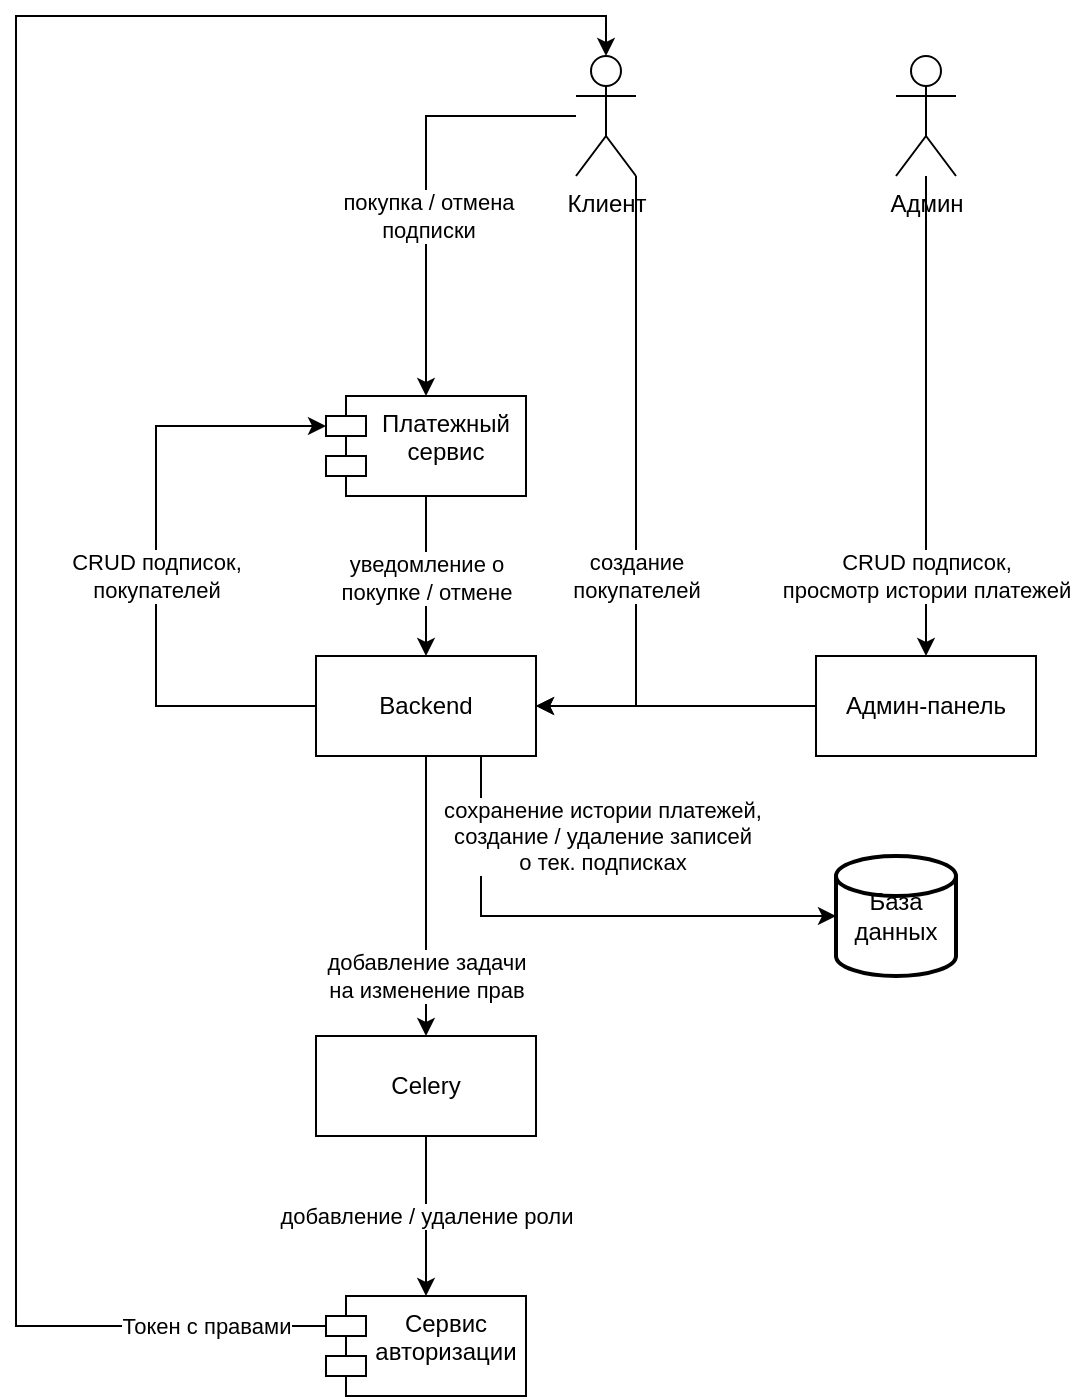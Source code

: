 <mxfile version="21.0.6" type="device"><diagram name="Страница 1" id="AZ3gI37RZLUfPmMthPtt"><mxGraphModel dx="1050" dy="669" grid="1" gridSize="10" guides="1" tooltips="1" connect="1" arrows="1" fold="1" page="1" pageScale="1" pageWidth="827" pageHeight="1169" math="0" shadow="0"><root><mxCell id="0"/><mxCell id="1" parent="0"/><mxCell id="bAu7Q68UURteh1kaRFH_-5" value="" style="edgeStyle=orthogonalEdgeStyle;rounded=0;orthogonalLoop=1;jettySize=auto;html=1;" edge="1" parent="1" source="bAu7Q68UURteh1kaRFH_-1" target="bAu7Q68UURteh1kaRFH_-4"><mxGeometry relative="1" as="geometry"/></mxCell><mxCell id="bAu7Q68UURteh1kaRFH_-8" value="покупка / отмена&lt;br&gt;подписки" style="edgeLabel;html=1;align=center;verticalAlign=middle;resizable=0;points=[];" vertex="1" connectable="0" parent="bAu7Q68UURteh1kaRFH_-5"><mxGeometry x="0.16" y="1" relative="1" as="geometry"><mxPoint as="offset"/></mxGeometry></mxCell><mxCell id="bAu7Q68UURteh1kaRFH_-14" style="edgeStyle=orthogonalEdgeStyle;rounded=0;orthogonalLoop=1;jettySize=auto;html=1;entryX=1;entryY=0.5;entryDx=0;entryDy=0;exitX=1;exitY=1;exitDx=0;exitDy=0;exitPerimeter=0;" edge="1" parent="1" source="bAu7Q68UURteh1kaRFH_-1" target="bAu7Q68UURteh1kaRFH_-9"><mxGeometry relative="1" as="geometry"><mxPoint x="355" y="100" as="sourcePoint"/></mxGeometry></mxCell><mxCell id="bAu7Q68UURteh1kaRFH_-15" value="создание&lt;br&gt;покупателей" style="edgeLabel;html=1;align=center;verticalAlign=middle;resizable=0;points=[];" vertex="1" connectable="0" parent="bAu7Q68UURteh1kaRFH_-14"><mxGeometry x="0.239" relative="1" as="geometry"><mxPoint y="5" as="offset"/></mxGeometry></mxCell><mxCell id="bAu7Q68UURteh1kaRFH_-1" value="Клиент" style="shape=umlActor;verticalLabelPosition=bottom;verticalAlign=top;html=1;outlineConnect=0;" vertex="1" parent="1"><mxGeometry x="320" y="30" width="30" height="60" as="geometry"/></mxCell><mxCell id="bAu7Q68UURteh1kaRFH_-17" value="" style="edgeStyle=orthogonalEdgeStyle;rounded=0;orthogonalLoop=1;jettySize=auto;html=1;" edge="1" parent="1" source="bAu7Q68UURteh1kaRFH_-3" target="bAu7Q68UURteh1kaRFH_-16"><mxGeometry relative="1" as="geometry"/></mxCell><mxCell id="bAu7Q68UURteh1kaRFH_-18" value="CRUD подписок,&lt;br&gt;просмотр истории платежей" style="edgeLabel;html=1;align=center;verticalAlign=middle;resizable=0;points=[];" vertex="1" connectable="0" parent="bAu7Q68UURteh1kaRFH_-17"><mxGeometry x="0.268" relative="1" as="geometry"><mxPoint y="48" as="offset"/></mxGeometry></mxCell><mxCell id="bAu7Q68UURteh1kaRFH_-3" value="Админ" style="shape=umlActor;verticalLabelPosition=bottom;verticalAlign=top;html=1;outlineConnect=0;" vertex="1" parent="1"><mxGeometry x="480" y="30" width="30" height="60" as="geometry"/></mxCell><mxCell id="bAu7Q68UURteh1kaRFH_-10" value="" style="edgeStyle=orthogonalEdgeStyle;rounded=0;orthogonalLoop=1;jettySize=auto;html=1;" edge="1" parent="1" source="bAu7Q68UURteh1kaRFH_-4" target="bAu7Q68UURteh1kaRFH_-9"><mxGeometry relative="1" as="geometry"><Array as="points"><mxPoint x="245" y="300"/><mxPoint x="245" y="300"/></Array></mxGeometry></mxCell><mxCell id="bAu7Q68UURteh1kaRFH_-11" value="уведомление о&lt;br&gt;покупке / отмене" style="edgeLabel;html=1;align=center;verticalAlign=middle;resizable=0;points=[];" vertex="1" connectable="0" parent="bAu7Q68UURteh1kaRFH_-10"><mxGeometry x="0.235" y="-1" relative="1" as="geometry"><mxPoint x="1" y="-9" as="offset"/></mxGeometry></mxCell><mxCell id="bAu7Q68UURteh1kaRFH_-4" value="Платежный сервис" style="shape=module;align=left;spacingLeft=20;align=center;verticalAlign=top;whiteSpace=wrap;html=1;" vertex="1" parent="1"><mxGeometry x="195" y="200" width="100" height="50" as="geometry"/></mxCell><mxCell id="bAu7Q68UURteh1kaRFH_-12" style="edgeStyle=orthogonalEdgeStyle;rounded=0;orthogonalLoop=1;jettySize=auto;html=1;entryX=0;entryY=0;entryDx=0;entryDy=15;entryPerimeter=0;exitX=0;exitY=0.5;exitDx=0;exitDy=0;" edge="1" parent="1" source="bAu7Q68UURteh1kaRFH_-9" target="bAu7Q68UURteh1kaRFH_-4"><mxGeometry relative="1" as="geometry"><Array as="points"><mxPoint x="110" y="355"/><mxPoint x="110" y="215"/></Array></mxGeometry></mxCell><mxCell id="bAu7Q68UURteh1kaRFH_-13" value="CRUD подписок,&lt;br&gt;покупателей" style="edgeLabel;html=1;align=center;verticalAlign=middle;resizable=0;points=[];" vertex="1" connectable="0" parent="bAu7Q68UURteh1kaRFH_-12"><mxGeometry x="0.062" relative="1" as="geometry"><mxPoint y="17" as="offset"/></mxGeometry></mxCell><mxCell id="bAu7Q68UURteh1kaRFH_-22" style="edgeStyle=orthogonalEdgeStyle;rounded=0;orthogonalLoop=1;jettySize=auto;html=1;exitX=0.75;exitY=1;exitDx=0;exitDy=0;entryX=0;entryY=0.5;entryDx=0;entryDy=0;entryPerimeter=0;" edge="1" parent="1" source="bAu7Q68UURteh1kaRFH_-9" target="bAu7Q68UURteh1kaRFH_-21"><mxGeometry relative="1" as="geometry"><Array as="points"><mxPoint x="273" y="460"/></Array></mxGeometry></mxCell><mxCell id="bAu7Q68UURteh1kaRFH_-23" value="сохранение истории платежей,&lt;br&gt;создание / удаление записей&lt;br&gt;о тек. подписках" style="edgeLabel;html=1;align=center;verticalAlign=middle;resizable=0;points=[];" vertex="1" connectable="0" parent="bAu7Q68UURteh1kaRFH_-22"><mxGeometry x="-0.284" y="-2" relative="1" as="geometry"><mxPoint x="48" y="-42" as="offset"/></mxGeometry></mxCell><mxCell id="bAu7Q68UURteh1kaRFH_-25" style="edgeStyle=orthogonalEdgeStyle;rounded=0;orthogonalLoop=1;jettySize=auto;html=1;exitX=0.5;exitY=1;exitDx=0;exitDy=0;entryX=0.5;entryY=0;entryDx=0;entryDy=0;" edge="1" parent="1" source="bAu7Q68UURteh1kaRFH_-9" target="bAu7Q68UURteh1kaRFH_-24"><mxGeometry relative="1" as="geometry"><Array as="points"><mxPoint x="245" y="490"/><mxPoint x="245" y="490"/></Array></mxGeometry></mxCell><mxCell id="bAu7Q68UURteh1kaRFH_-26" value="добавление задачи&lt;br&gt;на изменение прав" style="edgeLabel;html=1;align=center;verticalAlign=middle;resizable=0;points=[];" vertex="1" connectable="0" parent="bAu7Q68UURteh1kaRFH_-25"><mxGeometry x="0.686" y="2" relative="1" as="geometry"><mxPoint x="-2" y="-8" as="offset"/></mxGeometry></mxCell><mxCell id="bAu7Q68UURteh1kaRFH_-9" value="Backend" style="html=1;whiteSpace=wrap;" vertex="1" parent="1"><mxGeometry x="190" y="330" width="110" height="50" as="geometry"/></mxCell><mxCell id="bAu7Q68UURteh1kaRFH_-19" style="edgeStyle=orthogonalEdgeStyle;rounded=0;orthogonalLoop=1;jettySize=auto;html=1;entryX=1;entryY=0.5;entryDx=0;entryDy=0;" edge="1" parent="1" source="bAu7Q68UURteh1kaRFH_-16" target="bAu7Q68UURteh1kaRFH_-9"><mxGeometry relative="1" as="geometry"/></mxCell><mxCell id="bAu7Q68UURteh1kaRFH_-16" value="Админ-панель" style="html=1;whiteSpace=wrap;" vertex="1" parent="1"><mxGeometry x="440" y="330" width="110" height="50" as="geometry"/></mxCell><mxCell id="bAu7Q68UURteh1kaRFH_-21" value="База данных" style="strokeWidth=2;html=1;shape=mxgraph.flowchart.database;whiteSpace=wrap;" vertex="1" parent="1"><mxGeometry x="450" y="430" width="60" height="60" as="geometry"/></mxCell><mxCell id="bAu7Q68UURteh1kaRFH_-28" style="edgeStyle=orthogonalEdgeStyle;rounded=0;orthogonalLoop=1;jettySize=auto;html=1;exitX=0.5;exitY=1;exitDx=0;exitDy=0;entryX=0.5;entryY=0;entryDx=0;entryDy=0;" edge="1" parent="1" source="bAu7Q68UURteh1kaRFH_-24" target="bAu7Q68UURteh1kaRFH_-27"><mxGeometry relative="1" as="geometry"><Array as="points"><mxPoint x="245" y="620"/><mxPoint x="245" y="620"/></Array></mxGeometry></mxCell><mxCell id="bAu7Q68UURteh1kaRFH_-29" value="добавление / удаление роли" style="edgeLabel;html=1;align=center;verticalAlign=middle;resizable=0;points=[];" vertex="1" connectable="0" parent="bAu7Q68UURteh1kaRFH_-28"><mxGeometry x="0.22" y="1" relative="1" as="geometry"><mxPoint x="-1" y="-9" as="offset"/></mxGeometry></mxCell><mxCell id="bAu7Q68UURteh1kaRFH_-24" value="Celery" style="html=1;whiteSpace=wrap;" vertex="1" parent="1"><mxGeometry x="190" y="520" width="110" height="50" as="geometry"/></mxCell><mxCell id="bAu7Q68UURteh1kaRFH_-30" style="edgeStyle=orthogonalEdgeStyle;rounded=0;orthogonalLoop=1;jettySize=auto;html=1;exitX=0;exitY=0;exitDx=0;exitDy=15;exitPerimeter=0;entryX=0.5;entryY=0;entryDx=0;entryDy=0;entryPerimeter=0;" edge="1" parent="1" source="bAu7Q68UURteh1kaRFH_-27" target="bAu7Q68UURteh1kaRFH_-1"><mxGeometry relative="1" as="geometry"><Array as="points"><mxPoint x="40" y="665"/><mxPoint x="40" y="10"/><mxPoint x="335" y="10"/></Array></mxGeometry></mxCell><mxCell id="bAu7Q68UURteh1kaRFH_-31" value="Токен с правами" style="edgeLabel;html=1;align=center;verticalAlign=middle;resizable=0;points=[];" vertex="1" connectable="0" parent="bAu7Q68UURteh1kaRFH_-30"><mxGeometry x="-0.893" relative="1" as="geometry"><mxPoint as="offset"/></mxGeometry></mxCell><mxCell id="bAu7Q68UURteh1kaRFH_-27" value="Сервис авторизации" style="shape=module;align=left;spacingLeft=20;align=center;verticalAlign=top;whiteSpace=wrap;html=1;" vertex="1" parent="1"><mxGeometry x="195" y="650" width="100" height="50" as="geometry"/></mxCell></root></mxGraphModel></diagram></mxfile>